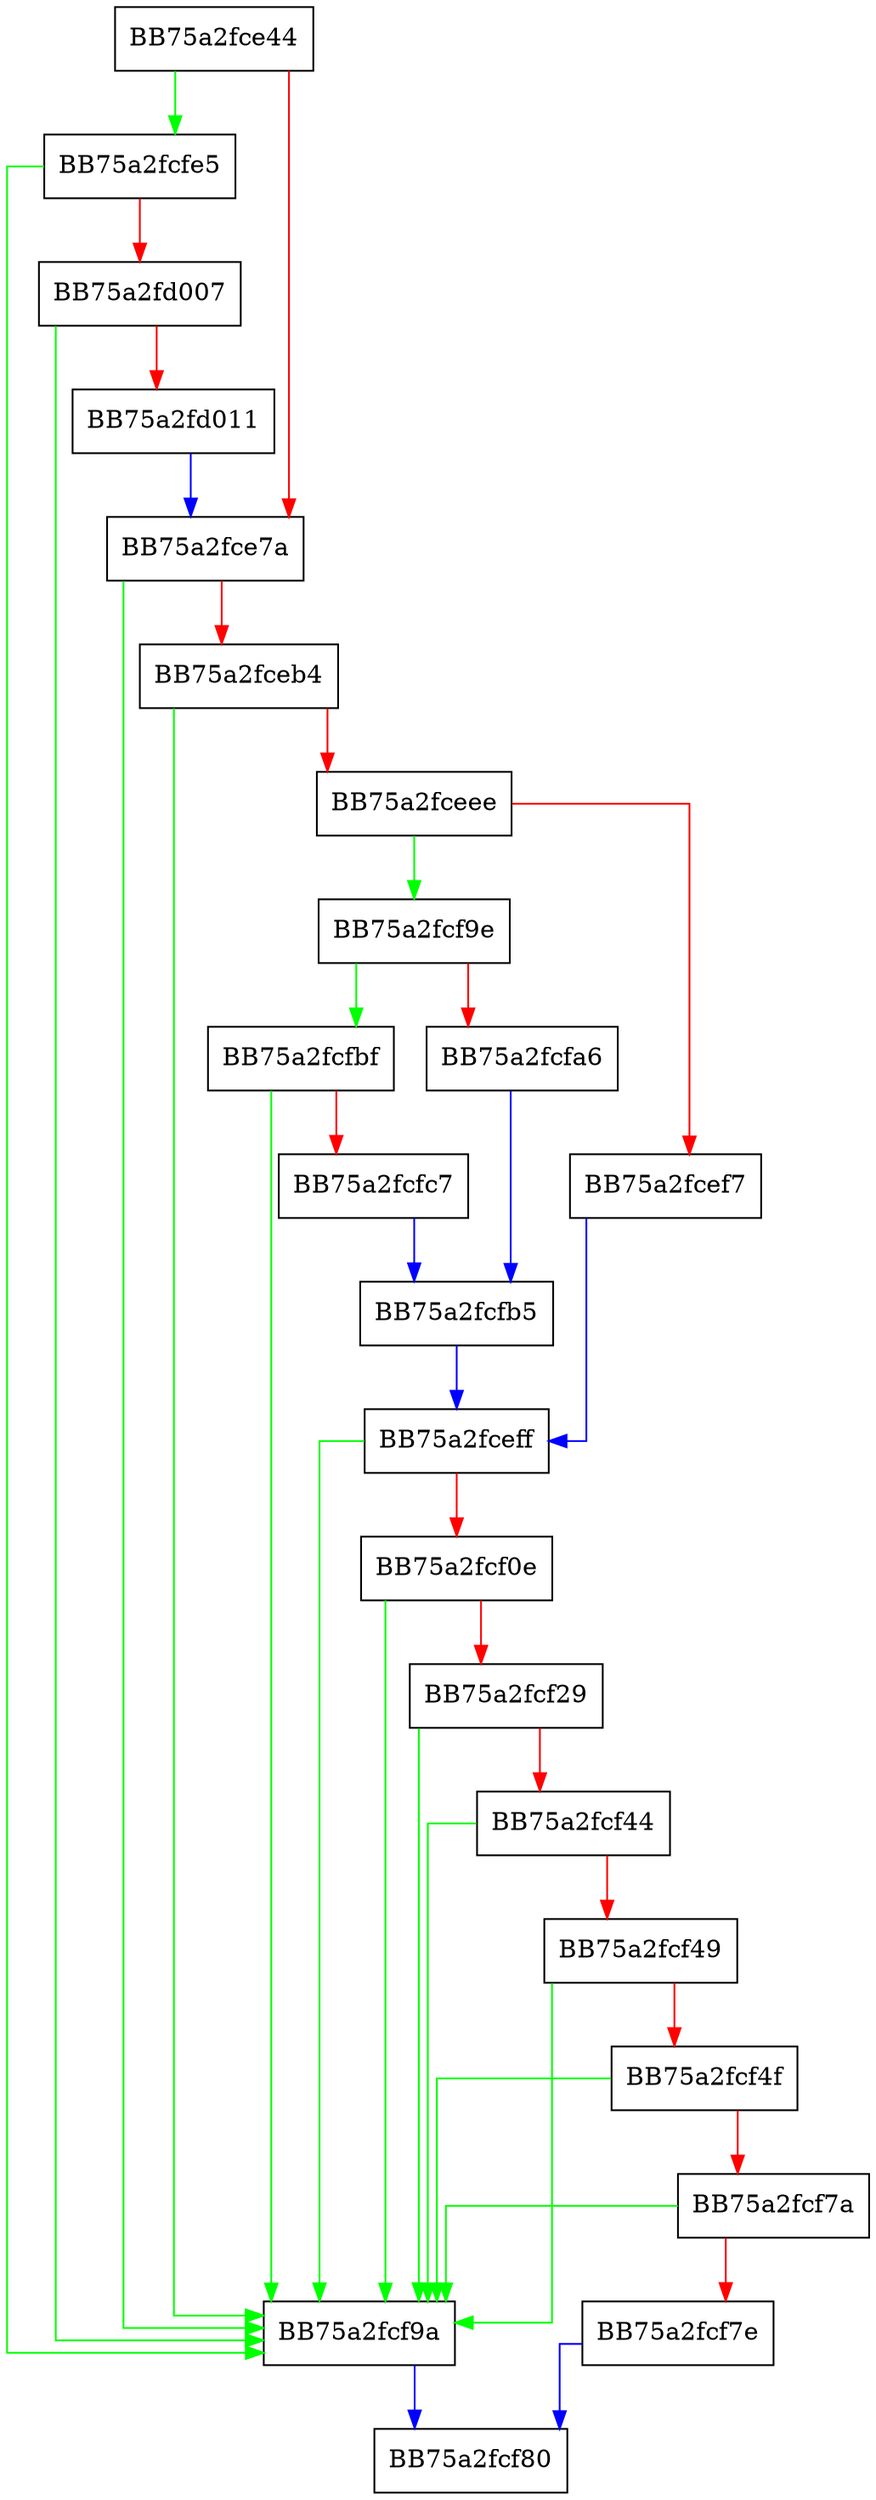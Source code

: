digraph GetFieldTypeEx {
  node [shape="box"];
  graph [splines=ortho];
  BB75a2fce44 -> BB75a2fcfe5 [color="green"];
  BB75a2fce44 -> BB75a2fce7a [color="red"];
  BB75a2fce7a -> BB75a2fcf9a [color="green"];
  BB75a2fce7a -> BB75a2fceb4 [color="red"];
  BB75a2fceb4 -> BB75a2fcf9a [color="green"];
  BB75a2fceb4 -> BB75a2fceee [color="red"];
  BB75a2fceee -> BB75a2fcf9e [color="green"];
  BB75a2fceee -> BB75a2fcef7 [color="red"];
  BB75a2fcef7 -> BB75a2fceff [color="blue"];
  BB75a2fceff -> BB75a2fcf9a [color="green"];
  BB75a2fceff -> BB75a2fcf0e [color="red"];
  BB75a2fcf0e -> BB75a2fcf9a [color="green"];
  BB75a2fcf0e -> BB75a2fcf29 [color="red"];
  BB75a2fcf29 -> BB75a2fcf9a [color="green"];
  BB75a2fcf29 -> BB75a2fcf44 [color="red"];
  BB75a2fcf44 -> BB75a2fcf9a [color="green"];
  BB75a2fcf44 -> BB75a2fcf49 [color="red"];
  BB75a2fcf49 -> BB75a2fcf9a [color="green"];
  BB75a2fcf49 -> BB75a2fcf4f [color="red"];
  BB75a2fcf4f -> BB75a2fcf9a [color="green"];
  BB75a2fcf4f -> BB75a2fcf7a [color="red"];
  BB75a2fcf7a -> BB75a2fcf9a [color="green"];
  BB75a2fcf7a -> BB75a2fcf7e [color="red"];
  BB75a2fcf7e -> BB75a2fcf80 [color="blue"];
  BB75a2fcf9a -> BB75a2fcf80 [color="blue"];
  BB75a2fcf9e -> BB75a2fcfbf [color="green"];
  BB75a2fcf9e -> BB75a2fcfa6 [color="red"];
  BB75a2fcfa6 -> BB75a2fcfb5 [color="blue"];
  BB75a2fcfb5 -> BB75a2fceff [color="blue"];
  BB75a2fcfbf -> BB75a2fcf9a [color="green"];
  BB75a2fcfbf -> BB75a2fcfc7 [color="red"];
  BB75a2fcfc7 -> BB75a2fcfb5 [color="blue"];
  BB75a2fcfe5 -> BB75a2fcf9a [color="green"];
  BB75a2fcfe5 -> BB75a2fd007 [color="red"];
  BB75a2fd007 -> BB75a2fcf9a [color="green"];
  BB75a2fd007 -> BB75a2fd011 [color="red"];
  BB75a2fd011 -> BB75a2fce7a [color="blue"];
}